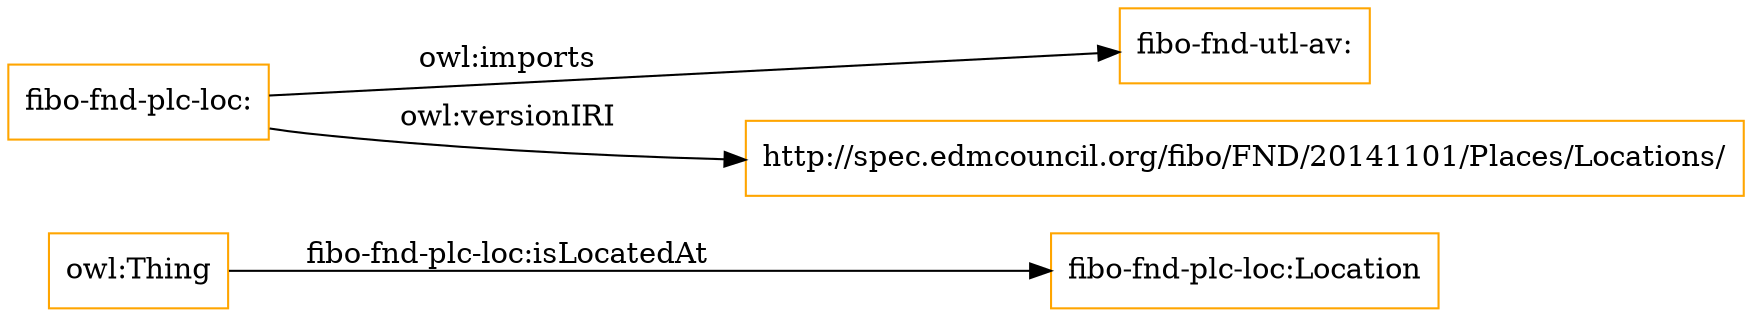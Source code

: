 digraph ar2dtool_diagram { 
rankdir=LR;
size="1501"
node [shape = rectangle, color="orange"]; "fibo-fnd-plc-loc:Location" ; /*classes style*/
	"fibo-fnd-plc-loc:" -> "fibo-fnd-utl-av:" [ label = "owl:imports" ];
	"fibo-fnd-plc-loc:" -> "http://spec.edmcouncil.org/fibo/FND/20141101/Places/Locations/" [ label = "owl:versionIRI" ];
	"owl:Thing" -> "fibo-fnd-plc-loc:Location" [ label = "fibo-fnd-plc-loc:isLocatedAt" ];

}
